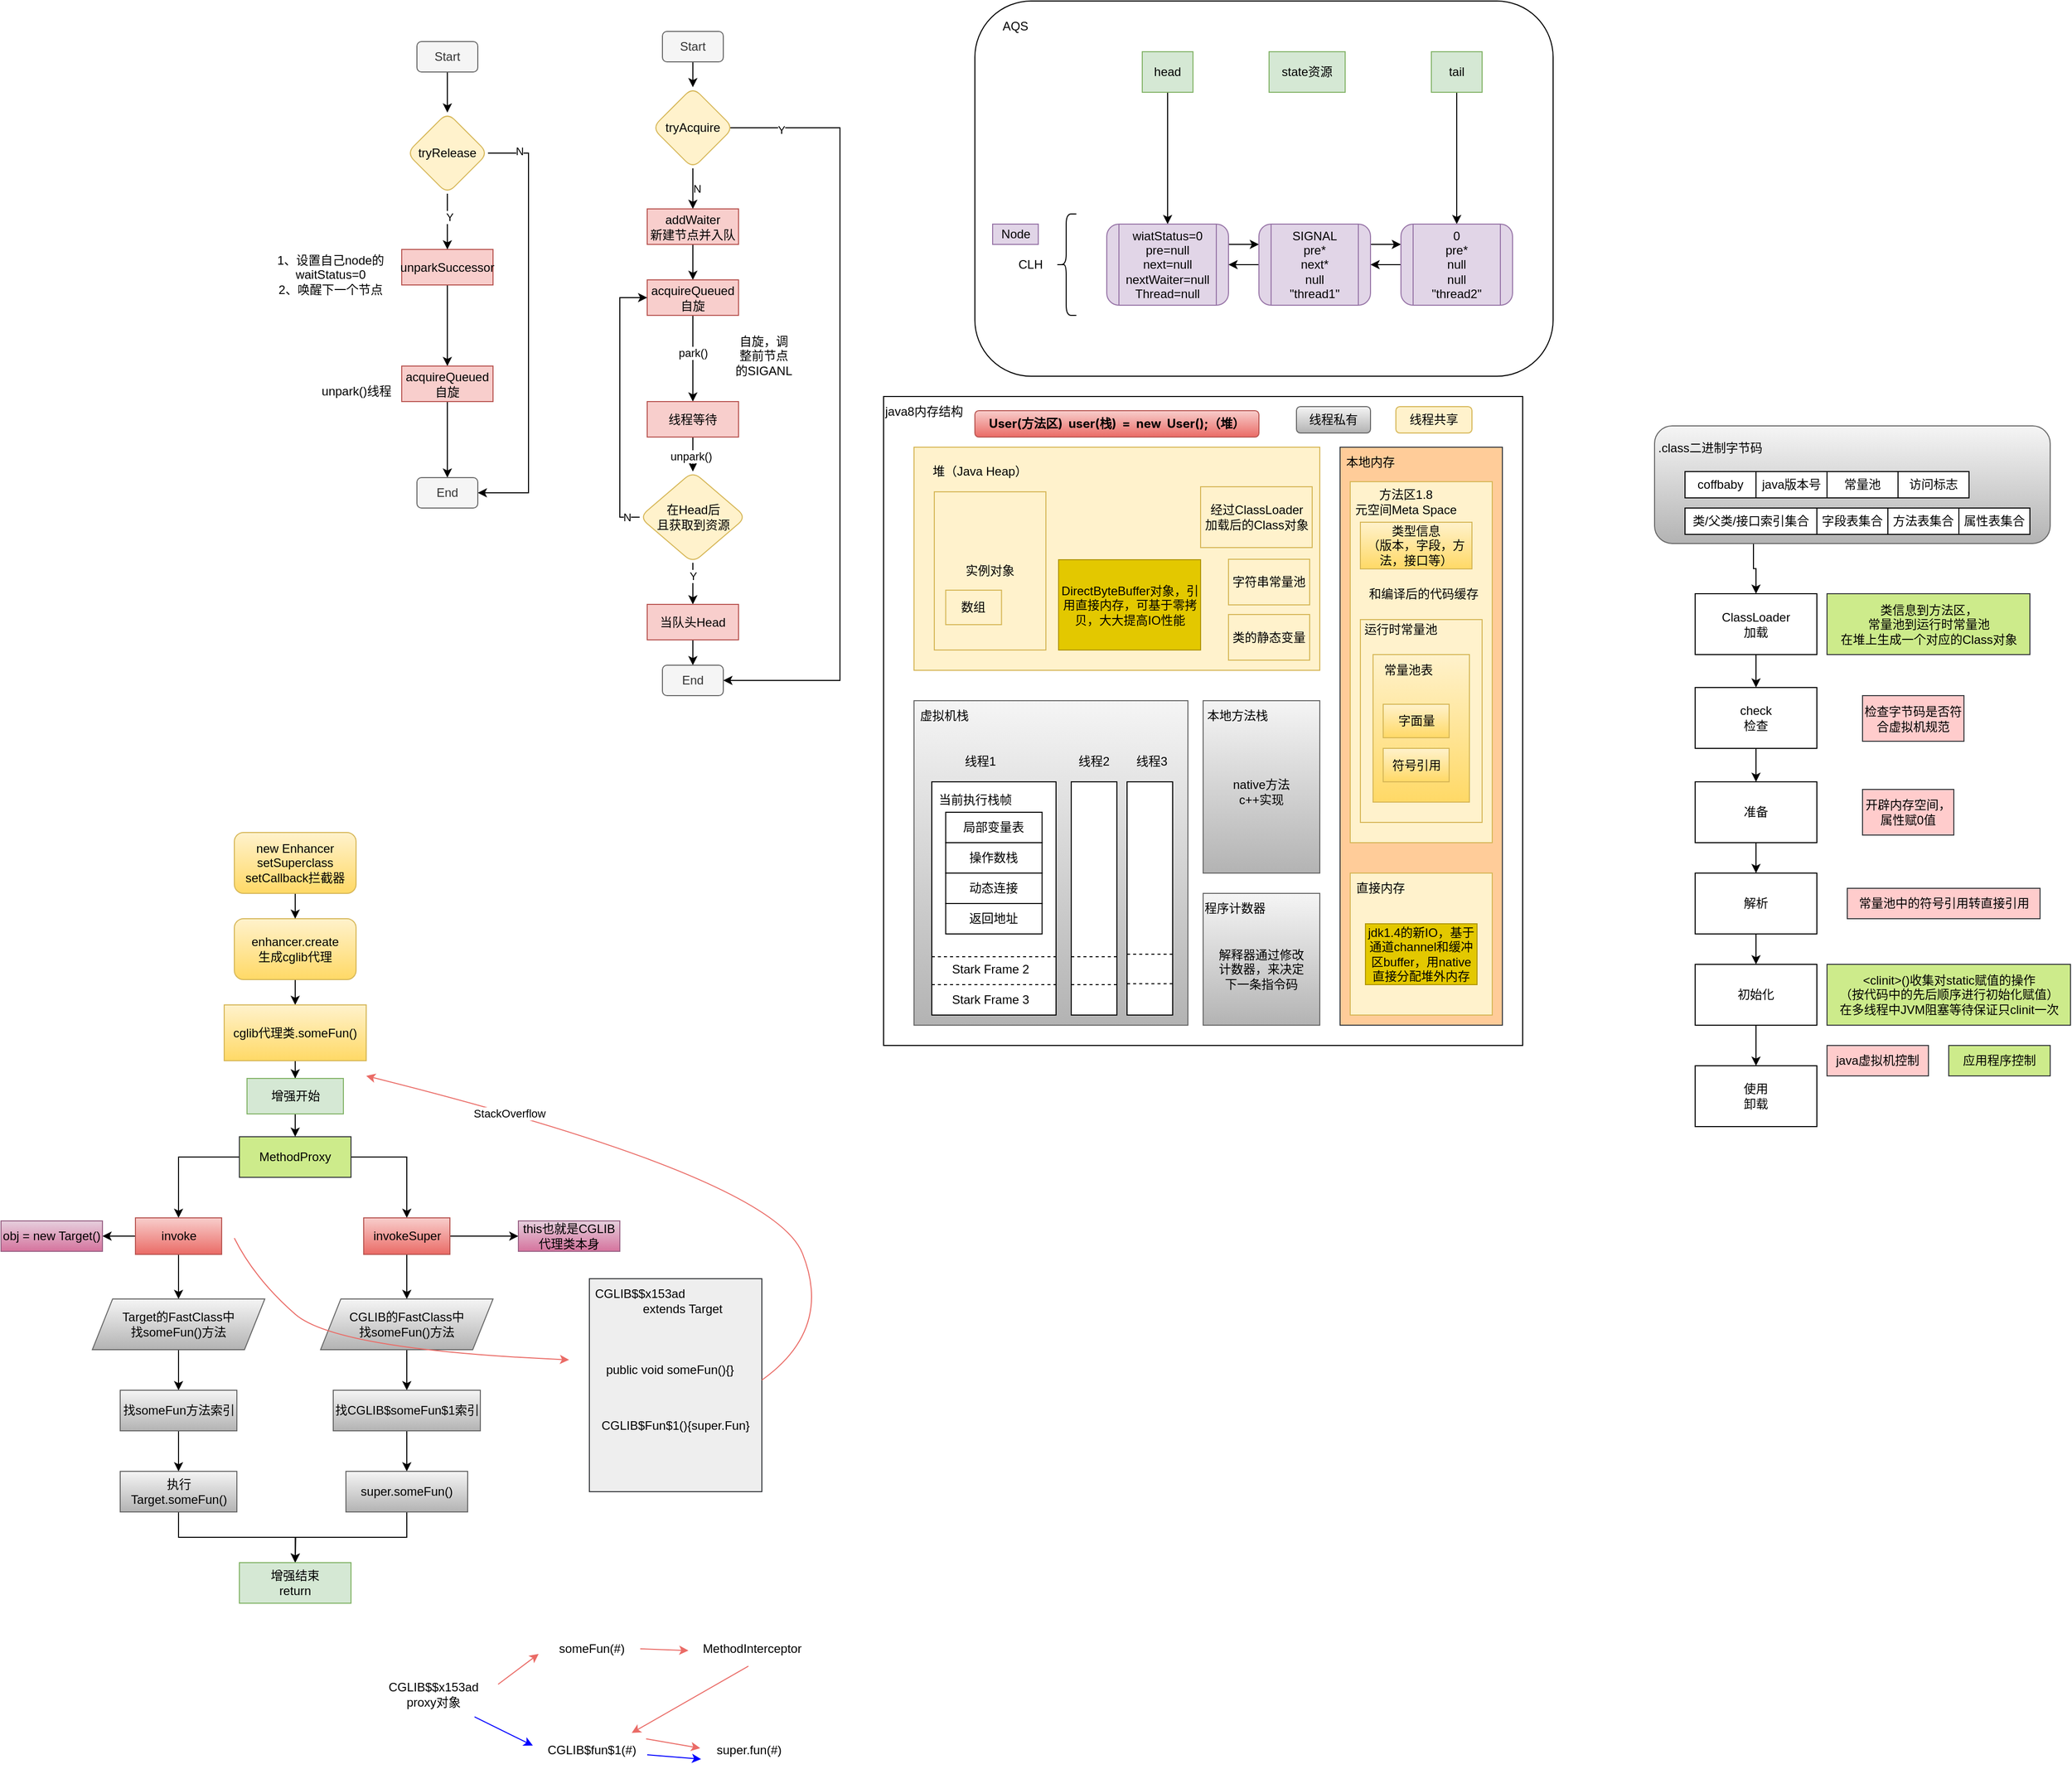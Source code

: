 <mxfile version="20.3.5" type="github"><diagram id="7d6bJs2FkEKzETVyfdtX" name="第 1 页"><mxGraphModel dx="2840" dy="564" grid="1" gridSize="10" guides="1" tooltips="1" connect="1" arrows="1" fold="1" page="1" pageScale="1" pageWidth="827" pageHeight="1169" math="0" shadow="0"><root><mxCell id="0"/><mxCell id="1" parent="0"/><mxCell id="9Ga_k9Zolj_lcWmD0BHX-2" value="" style="rounded=1;whiteSpace=wrap;html=1;fillColor=default;" parent="1" vertex="1"><mxGeometry x="120" y="510" width="570" height="370" as="geometry"/></mxCell><mxCell id="9Ga_k9Zolj_lcWmD0BHX-1" value="state资源" style="rounded=0;whiteSpace=wrap;html=1;fillColor=#d5e8d4;strokeColor=#82b366;" parent="1" vertex="1"><mxGeometry x="410" y="560" width="75" height="40" as="geometry"/></mxCell><mxCell id="9Ga_k9Zolj_lcWmD0BHX-4" value="AQS" style="text;html=1;strokeColor=none;fillColor=none;align=center;verticalAlign=middle;whiteSpace=wrap;rounded=0;" parent="1" vertex="1"><mxGeometry x="130" y="520" width="60" height="30" as="geometry"/></mxCell><mxCell id="9Ga_k9Zolj_lcWmD0BHX-18" style="edgeStyle=orthogonalEdgeStyle;rounded=0;orthogonalLoop=1;jettySize=auto;html=1;entryX=0.5;entryY=0;entryDx=0;entryDy=0;" parent="1" source="9Ga_k9Zolj_lcWmD0BHX-5" target="9Ga_k9Zolj_lcWmD0BHX-7" edge="1"><mxGeometry relative="1" as="geometry"/></mxCell><mxCell id="9Ga_k9Zolj_lcWmD0BHX-5" value="head" style="rounded=0;whiteSpace=wrap;html=1;fillColor=#d5e8d4;strokeColor=#82b366;" parent="1" vertex="1"><mxGeometry x="285" y="560" width="50" height="40" as="geometry"/></mxCell><mxCell id="9Ga_k9Zolj_lcWmD0BHX-15" style="edgeStyle=orthogonalEdgeStyle;rounded=0;orthogonalLoop=1;jettySize=auto;html=1;entryX=0.5;entryY=0;entryDx=0;entryDy=0;" parent="1" source="9Ga_k9Zolj_lcWmD0BHX-6" target="9Ga_k9Zolj_lcWmD0BHX-9" edge="1"><mxGeometry relative="1" as="geometry"/></mxCell><mxCell id="9Ga_k9Zolj_lcWmD0BHX-6" value="tail" style="rounded=0;whiteSpace=wrap;html=1;fillColor=#d5e8d4;strokeColor=#82b366;" parent="1" vertex="1"><mxGeometry x="570" y="560" width="50" height="40" as="geometry"/></mxCell><mxCell id="9Ga_k9Zolj_lcWmD0BHX-10" style="edgeStyle=orthogonalEdgeStyle;rounded=0;orthogonalLoop=1;jettySize=auto;html=1;exitX=1;exitY=0.25;exitDx=0;exitDy=0;entryX=0;entryY=0.25;entryDx=0;entryDy=0;" parent="1" source="9Ga_k9Zolj_lcWmD0BHX-7" target="9Ga_k9Zolj_lcWmD0BHX-8" edge="1"><mxGeometry relative="1" as="geometry"/></mxCell><mxCell id="9Ga_k9Zolj_lcWmD0BHX-7" value="wiatStatus=0&lt;br&gt;pre=null&lt;br&gt;next=null&lt;br&gt;nextWaiter=null&lt;br&gt;Thread=null" style="shape=process;whiteSpace=wrap;html=1;backgroundOutline=1;rounded=1;fillColor=#e1d5e7;strokeColor=#9673a6;" parent="1" vertex="1"><mxGeometry x="250" y="730" width="120" height="80" as="geometry"/></mxCell><mxCell id="9Ga_k9Zolj_lcWmD0BHX-11" style="edgeStyle=orthogonalEdgeStyle;rounded=0;orthogonalLoop=1;jettySize=auto;html=1;exitX=0;exitY=0.5;exitDx=0;exitDy=0;entryX=1;entryY=0.5;entryDx=0;entryDy=0;" parent="1" source="9Ga_k9Zolj_lcWmD0BHX-8" target="9Ga_k9Zolj_lcWmD0BHX-7" edge="1"><mxGeometry relative="1" as="geometry"/></mxCell><mxCell id="9Ga_k9Zolj_lcWmD0BHX-12" style="edgeStyle=orthogonalEdgeStyle;rounded=0;orthogonalLoop=1;jettySize=auto;html=1;exitX=1;exitY=0.25;exitDx=0;exitDy=0;entryX=0;entryY=0.25;entryDx=0;entryDy=0;" parent="1" source="9Ga_k9Zolj_lcWmD0BHX-8" target="9Ga_k9Zolj_lcWmD0BHX-9" edge="1"><mxGeometry relative="1" as="geometry"/></mxCell><mxCell id="9Ga_k9Zolj_lcWmD0BHX-8" value="SIGNAL&lt;br&gt;pre*&lt;br&gt;next*&lt;br&gt;null&lt;br&gt;&quot;thread1&quot;" style="shape=process;whiteSpace=wrap;html=1;backgroundOutline=1;rounded=1;fillColor=#e1d5e7;strokeColor=#9673a6;" parent="1" vertex="1"><mxGeometry x="400" y="730" width="110" height="80" as="geometry"/></mxCell><mxCell id="9Ga_k9Zolj_lcWmD0BHX-13" style="edgeStyle=orthogonalEdgeStyle;rounded=0;orthogonalLoop=1;jettySize=auto;html=1;exitX=0;exitY=0.5;exitDx=0;exitDy=0;entryX=1;entryY=0.5;entryDx=0;entryDy=0;" parent="1" source="9Ga_k9Zolj_lcWmD0BHX-9" target="9Ga_k9Zolj_lcWmD0BHX-8" edge="1"><mxGeometry relative="1" as="geometry"/></mxCell><mxCell id="9Ga_k9Zolj_lcWmD0BHX-9" value="0&lt;br&gt;pre*&lt;br&gt;null&lt;br&gt;null&lt;br&gt;&quot;thread2&quot;" style="shape=process;whiteSpace=wrap;html=1;backgroundOutline=1;rounded=1;fillColor=#e1d5e7;strokeColor=#9673a6;" parent="1" vertex="1"><mxGeometry x="540" y="730" width="110" height="80" as="geometry"/></mxCell><mxCell id="9Ga_k9Zolj_lcWmD0BHX-16" value="CLH" style="text;html=1;strokeColor=none;fillColor=none;align=center;verticalAlign=middle;whiteSpace=wrap;rounded=0;" parent="1" vertex="1"><mxGeometry x="145" y="755" width="60" height="30" as="geometry"/></mxCell><mxCell id="9Ga_k9Zolj_lcWmD0BHX-17" value="" style="shape=curlyBracket;whiteSpace=wrap;html=1;rounded=1;fillColor=none;" parent="1" vertex="1"><mxGeometry x="200" y="720" width="20" height="100" as="geometry"/></mxCell><mxCell id="9Ga_k9Zolj_lcWmD0BHX-19" value="Node" style="text;html=1;strokeColor=#9673a6;fillColor=#e1d5e7;align=center;verticalAlign=middle;whiteSpace=wrap;rounded=0;" parent="1" vertex="1"><mxGeometry x="137.5" y="730" width="45" height="20" as="geometry"/></mxCell><mxCell id="9Ga_k9Zolj_lcWmD0BHX-44" style="edgeStyle=orthogonalEdgeStyle;rounded=0;orthogonalLoop=1;jettySize=auto;html=1;entryX=0.5;entryY=0;entryDx=0;entryDy=0;" parent="1" source="9Ga_k9Zolj_lcWmD0BHX-21" target="9Ga_k9Zolj_lcWmD0BHX-22" edge="1"><mxGeometry relative="1" as="geometry"/></mxCell><mxCell id="9Ga_k9Zolj_lcWmD0BHX-21" value="Start" style="rounded=1;whiteSpace=wrap;html=1;fillColor=#f5f5f5;fontColor=#333333;strokeColor=#666666;" parent="1" vertex="1"><mxGeometry x="-188" y="540" width="60" height="30" as="geometry"/></mxCell><mxCell id="9Ga_k9Zolj_lcWmD0BHX-31" style="edgeStyle=orthogonalEdgeStyle;rounded=0;orthogonalLoop=1;jettySize=auto;html=1;entryX=1;entryY=0.5;entryDx=0;entryDy=0;exitX=0.938;exitY=0.5;exitDx=0;exitDy=0;exitPerimeter=0;" parent="1" source="9Ga_k9Zolj_lcWmD0BHX-22" target="9Ga_k9Zolj_lcWmD0BHX-30" edge="1"><mxGeometry relative="1" as="geometry"><mxPoint x="-123" y="555" as="sourcePoint"/><Array as="points"><mxPoint x="-13" y="635"/><mxPoint x="-13" y="1180"/></Array></mxGeometry></mxCell><mxCell id="9Ga_k9Zolj_lcWmD0BHX-32" value="Y" style="edgeLabel;html=1;align=center;verticalAlign=middle;resizable=0;points=[];" parent="9Ga_k9Zolj_lcWmD0BHX-31" vertex="1" connectable="0"><mxGeometry x="-0.865" y="-2" relative="1" as="geometry"><mxPoint as="offset"/></mxGeometry></mxCell><mxCell id="9Ga_k9Zolj_lcWmD0BHX-34" style="edgeStyle=orthogonalEdgeStyle;rounded=0;orthogonalLoop=1;jettySize=auto;html=1;entryX=0.5;entryY=0;entryDx=0;entryDy=0;" parent="1" source="9Ga_k9Zolj_lcWmD0BHX-22" target="9Ga_k9Zolj_lcWmD0BHX-23" edge="1"><mxGeometry relative="1" as="geometry"/></mxCell><mxCell id="9Ga_k9Zolj_lcWmD0BHX-35" value="N" style="edgeLabel;html=1;align=center;verticalAlign=middle;resizable=0;points=[];" parent="9Ga_k9Zolj_lcWmD0BHX-34" vertex="1" connectable="0"><mxGeometry y="4" relative="1" as="geometry"><mxPoint as="offset"/></mxGeometry></mxCell><mxCell id="9Ga_k9Zolj_lcWmD0BHX-22" value="tryAcquire" style="rhombus;whiteSpace=wrap;html=1;rounded=1;fillColor=#fff2cc;strokeColor=#d6b656;" parent="1" vertex="1"><mxGeometry x="-198" y="595" width="80" height="80" as="geometry"/></mxCell><mxCell id="9Ga_k9Zolj_lcWmD0BHX-36" style="edgeStyle=orthogonalEdgeStyle;rounded=0;orthogonalLoop=1;jettySize=auto;html=1;entryX=0.5;entryY=0;entryDx=0;entryDy=0;" parent="1" source="9Ga_k9Zolj_lcWmD0BHX-23" target="9Ga_k9Zolj_lcWmD0BHX-24" edge="1"><mxGeometry relative="1" as="geometry"/></mxCell><mxCell id="9Ga_k9Zolj_lcWmD0BHX-23" value="addWaiter&lt;br&gt;新建节点并入队" style="rounded=0;whiteSpace=wrap;html=1;fillColor=#f8cecc;strokeColor=#b85450;" parent="1" vertex="1"><mxGeometry x="-203" y="715" width="90" height="35" as="geometry"/></mxCell><mxCell id="9Ga_k9Zolj_lcWmD0BHX-37" style="edgeStyle=orthogonalEdgeStyle;rounded=0;orthogonalLoop=1;jettySize=auto;html=1;entryX=0.5;entryY=0;entryDx=0;entryDy=0;" parent="1" source="9Ga_k9Zolj_lcWmD0BHX-24" target="9Ga_k9Zolj_lcWmD0BHX-26" edge="1"><mxGeometry relative="1" as="geometry"/></mxCell><mxCell id="9Ga_k9Zolj_lcWmD0BHX-38" value="park()" style="edgeLabel;html=1;align=center;verticalAlign=middle;resizable=0;points=[];" parent="9Ga_k9Zolj_lcWmD0BHX-37" vertex="1" connectable="0"><mxGeometry x="-0.152" relative="1" as="geometry"><mxPoint y="1" as="offset"/></mxGeometry></mxCell><mxCell id="9Ga_k9Zolj_lcWmD0BHX-24" value="acquireQueued&lt;br&gt;自旋" style="rounded=0;whiteSpace=wrap;html=1;fillColor=#f8cecc;strokeColor=#b85450;" parent="1" vertex="1"><mxGeometry x="-203" y="785" width="90" height="35" as="geometry"/></mxCell><mxCell id="9Ga_k9Zolj_lcWmD0BHX-39" style="edgeStyle=orthogonalEdgeStyle;rounded=0;orthogonalLoop=1;jettySize=auto;html=1;entryX=0.5;entryY=0;entryDx=0;entryDy=0;" parent="1" source="9Ga_k9Zolj_lcWmD0BHX-26" target="9Ga_k9Zolj_lcWmD0BHX-28" edge="1"><mxGeometry relative="1" as="geometry"/></mxCell><mxCell id="9Ga_k9Zolj_lcWmD0BHX-40" value="unpark()" style="edgeLabel;html=1;align=center;verticalAlign=middle;resizable=0;points=[];" parent="9Ga_k9Zolj_lcWmD0BHX-39" vertex="1" connectable="0"><mxGeometry x="-0.218" y="-2" relative="1" as="geometry"><mxPoint y="1" as="offset"/></mxGeometry></mxCell><mxCell id="9Ga_k9Zolj_lcWmD0BHX-26" value="线程等待" style="rounded=0;whiteSpace=wrap;html=1;fillColor=#f8cecc;strokeColor=#b85450;" parent="1" vertex="1"><mxGeometry x="-203" y="905" width="90" height="35" as="geometry"/></mxCell><mxCell id="9Ga_k9Zolj_lcWmD0BHX-42" style="edgeStyle=orthogonalEdgeStyle;rounded=0;orthogonalLoop=1;jettySize=auto;html=1;entryX=0.5;entryY=0;entryDx=0;entryDy=0;" parent="1" source="9Ga_k9Zolj_lcWmD0BHX-28" target="9Ga_k9Zolj_lcWmD0BHX-29" edge="1"><mxGeometry relative="1" as="geometry"/></mxCell><mxCell id="9Ga_k9Zolj_lcWmD0BHX-46" value="Y" style="edgeLabel;html=1;align=center;verticalAlign=middle;resizable=0;points=[];" parent="9Ga_k9Zolj_lcWmD0BHX-42" vertex="1" connectable="0"><mxGeometry x="-0.4" relative="1" as="geometry"><mxPoint as="offset"/></mxGeometry></mxCell><mxCell id="9Ga_k9Zolj_lcWmD0BHX-45" style="edgeStyle=orthogonalEdgeStyle;rounded=0;orthogonalLoop=1;jettySize=auto;html=1;entryX=0;entryY=0.5;entryDx=0;entryDy=0;exitX=0;exitY=0.5;exitDx=0;exitDy=0;" parent="1" source="9Ga_k9Zolj_lcWmD0BHX-28" target="9Ga_k9Zolj_lcWmD0BHX-24" edge="1"><mxGeometry relative="1" as="geometry"><Array as="points"><mxPoint x="-230" y="1019"/><mxPoint x="-230" y="803"/></Array></mxGeometry></mxCell><mxCell id="9Ga_k9Zolj_lcWmD0BHX-47" value="N" style="edgeLabel;html=1;align=center;verticalAlign=middle;resizable=0;points=[];" parent="9Ga_k9Zolj_lcWmD0BHX-45" vertex="1" connectable="0"><mxGeometry x="-0.898" relative="1" as="geometry"><mxPoint x="1" as="offset"/></mxGeometry></mxCell><mxCell id="9Ga_k9Zolj_lcWmD0BHX-28" value="在Head后&lt;br&gt;且获取到资源" style="rhombus;whiteSpace=wrap;html=1;rounded=1;fillColor=#fff2cc;strokeColor=#d6b656;" parent="1" vertex="1"><mxGeometry x="-210.5" y="974" width="105" height="90" as="geometry"/></mxCell><mxCell id="9Ga_k9Zolj_lcWmD0BHX-43" style="edgeStyle=orthogonalEdgeStyle;rounded=0;orthogonalLoop=1;jettySize=auto;html=1;entryX=0.5;entryY=0;entryDx=0;entryDy=0;" parent="1" source="9Ga_k9Zolj_lcWmD0BHX-29" target="9Ga_k9Zolj_lcWmD0BHX-30" edge="1"><mxGeometry relative="1" as="geometry"/></mxCell><mxCell id="9Ga_k9Zolj_lcWmD0BHX-29" value="当队头Head" style="rounded=0;whiteSpace=wrap;html=1;fillColor=#f8cecc;strokeColor=#b85450;" parent="1" vertex="1"><mxGeometry x="-203" y="1105" width="90" height="35" as="geometry"/></mxCell><mxCell id="9Ga_k9Zolj_lcWmD0BHX-30" value="End" style="rounded=1;whiteSpace=wrap;html=1;fillColor=#f5f5f5;fontColor=#333333;strokeColor=#666666;" parent="1" vertex="1"><mxGeometry x="-188" y="1165" width="60" height="30" as="geometry"/></mxCell><mxCell id="9Ga_k9Zolj_lcWmD0BHX-41" value="自旋，调整前节点的SIGANL" style="text;html=1;strokeColor=none;fillColor=none;align=center;verticalAlign=middle;whiteSpace=wrap;rounded=0;" parent="1" vertex="1"><mxGeometry x="-118" y="845" width="60" height="30" as="geometry"/></mxCell><mxCell id="9Ga_k9Zolj_lcWmD0BHX-56" style="edgeStyle=orthogonalEdgeStyle;rounded=0;orthogonalLoop=1;jettySize=auto;html=1;entryX=0.5;entryY=0;entryDx=0;entryDy=0;" parent="1" source="9Ga_k9Zolj_lcWmD0BHX-48" target="9Ga_k9Zolj_lcWmD0BHX-51" edge="1"><mxGeometry relative="1" as="geometry"/></mxCell><mxCell id="9Ga_k9Zolj_lcWmD0BHX-48" value="Start" style="rounded=1;whiteSpace=wrap;html=1;fillColor=#f5f5f5;fontColor=#333333;strokeColor=#666666;" parent="1" vertex="1"><mxGeometry x="-430" y="550" width="60" height="30" as="geometry"/></mxCell><mxCell id="9Ga_k9Zolj_lcWmD0BHX-58" style="edgeStyle=orthogonalEdgeStyle;rounded=0;orthogonalLoop=1;jettySize=auto;html=1;exitX=0.5;exitY=1;exitDx=0;exitDy=0;entryX=0.5;entryY=0;entryDx=0;entryDy=0;" parent="1" source="9Ga_k9Zolj_lcWmD0BHX-50" target="9Ga_k9Zolj_lcWmD0BHX-54" edge="1"><mxGeometry relative="1" as="geometry"/></mxCell><mxCell id="9Ga_k9Zolj_lcWmD0BHX-50" value="unparkSuccessor" style="rounded=0;whiteSpace=wrap;html=1;fillColor=#f8cecc;strokeColor=#b85450;" parent="1" vertex="1"><mxGeometry x="-445" y="755" width="90" height="35" as="geometry"/></mxCell><mxCell id="9Ga_k9Zolj_lcWmD0BHX-57" style="edgeStyle=orthogonalEdgeStyle;rounded=0;orthogonalLoop=1;jettySize=auto;html=1;exitX=0.5;exitY=1;exitDx=0;exitDy=0;entryX=0.5;entryY=0;entryDx=0;entryDy=0;" parent="1" source="9Ga_k9Zolj_lcWmD0BHX-51" target="9Ga_k9Zolj_lcWmD0BHX-50" edge="1"><mxGeometry relative="1" as="geometry"/></mxCell><mxCell id="9Ga_k9Zolj_lcWmD0BHX-62" value="Y" style="edgeLabel;html=1;align=center;verticalAlign=middle;resizable=0;points=[];" parent="9Ga_k9Zolj_lcWmD0BHX-57" vertex="1" connectable="0"><mxGeometry x="-0.182" y="2" relative="1" as="geometry"><mxPoint as="offset"/></mxGeometry></mxCell><mxCell id="9Ga_k9Zolj_lcWmD0BHX-60" style="edgeStyle=orthogonalEdgeStyle;rounded=0;orthogonalLoop=1;jettySize=auto;html=1;entryX=1;entryY=0.5;entryDx=0;entryDy=0;" parent="1" source="9Ga_k9Zolj_lcWmD0BHX-51" target="9Ga_k9Zolj_lcWmD0BHX-55" edge="1"><mxGeometry relative="1" as="geometry"><Array as="points"><mxPoint x="-320" y="660"/><mxPoint x="-320" y="995"/></Array></mxGeometry></mxCell><mxCell id="9Ga_k9Zolj_lcWmD0BHX-61" value="N" style="edgeLabel;html=1;align=center;verticalAlign=middle;resizable=0;points=[];" parent="9Ga_k9Zolj_lcWmD0BHX-60" vertex="1" connectable="0"><mxGeometry x="-0.854" y="3" relative="1" as="geometry"><mxPoint y="1" as="offset"/></mxGeometry></mxCell><mxCell id="9Ga_k9Zolj_lcWmD0BHX-51" value="tryRelease" style="rhombus;whiteSpace=wrap;html=1;rounded=1;fillColor=#fff2cc;strokeColor=#d6b656;" parent="1" vertex="1"><mxGeometry x="-440" y="620" width="80" height="80" as="geometry"/></mxCell><mxCell id="9Ga_k9Zolj_lcWmD0BHX-53" value="1、设置自己node的waitStatus=0&lt;br&gt;2、唤醒下一个节点" style="text;html=1;strokeColor=none;fillColor=none;align=center;verticalAlign=middle;whiteSpace=wrap;rounded=0;" parent="1" vertex="1"><mxGeometry x="-585" y="760" width="140" height="40" as="geometry"/></mxCell><mxCell id="9Ga_k9Zolj_lcWmD0BHX-59" style="edgeStyle=orthogonalEdgeStyle;rounded=0;orthogonalLoop=1;jettySize=auto;html=1;entryX=0.5;entryY=0;entryDx=0;entryDy=0;" parent="1" source="9Ga_k9Zolj_lcWmD0BHX-54" target="9Ga_k9Zolj_lcWmD0BHX-55" edge="1"><mxGeometry relative="1" as="geometry"/></mxCell><mxCell id="9Ga_k9Zolj_lcWmD0BHX-54" value="acquireQueued&lt;br&gt;自旋" style="rounded=0;whiteSpace=wrap;html=1;fillColor=#f8cecc;strokeColor=#b85450;" parent="1" vertex="1"><mxGeometry x="-445" y="870" width="90" height="35" as="geometry"/></mxCell><mxCell id="9Ga_k9Zolj_lcWmD0BHX-55" value="End" style="rounded=1;whiteSpace=wrap;html=1;fillColor=#f5f5f5;fontColor=#333333;strokeColor=#666666;" parent="1" vertex="1"><mxGeometry x="-430" y="980" width="60" height="30" as="geometry"/></mxCell><mxCell id="9Ga_k9Zolj_lcWmD0BHX-64" value="unpark()线程" style="text;html=1;align=center;verticalAlign=middle;resizable=0;points=[];autosize=1;strokeColor=none;fillColor=none;" parent="1" vertex="1"><mxGeometry x="-535" y="880" width="90" height="30" as="geometry"/></mxCell><mxCell id="Kxd71lgj9MgLYnlQLjuC-1" value="" style="rounded=0;whiteSpace=wrap;html=1;" parent="1" vertex="1"><mxGeometry x="30" y="900" width="630" height="640" as="geometry"/></mxCell><mxCell id="Kxd71lgj9MgLYnlQLjuC-2" value="" style="rounded=0;whiteSpace=wrap;html=1;fillColor=#fff2cc;strokeColor=#d6b656;" parent="1" vertex="1"><mxGeometry x="60" y="950" width="400" height="220" as="geometry"/></mxCell><mxCell id="Kxd71lgj9MgLYnlQLjuC-3" value="堆（Java Heap）" style="text;html=1;strokeColor=none;fillColor=none;align=center;verticalAlign=middle;whiteSpace=wrap;rounded=0;" parent="1" vertex="1"><mxGeometry x="70" y="959" width="110" height="30" as="geometry"/></mxCell><mxCell id="Kxd71lgj9MgLYnlQLjuC-4" value="实例对象" style="rounded=0;whiteSpace=wrap;html=1;fillColor=#fff2cc;strokeColor=#d6b656;" parent="1" vertex="1"><mxGeometry x="80" y="994" width="110" height="156" as="geometry"/></mxCell><mxCell id="Kxd71lgj9MgLYnlQLjuC-6" value="字符串常量池" style="rounded=0;whiteSpace=wrap;html=1;fillColor=#fff2cc;strokeColor=#d6b656;" parent="1" vertex="1"><mxGeometry x="370" y="1060.5" width="80" height="45" as="geometry"/></mxCell><mxCell id="Kxd71lgj9MgLYnlQLjuC-7" value="经过ClassLoader&lt;br&gt;加载后的Class对象" style="rounded=0;whiteSpace=wrap;html=1;fillColor=#fff2cc;strokeColor=#d6b656;" parent="1" vertex="1"><mxGeometry x="342.5" y="989" width="110" height="60" as="geometry"/></mxCell><mxCell id="Kxd71lgj9MgLYnlQLjuC-8" value="" style="rounded=0;whiteSpace=wrap;html=1;fillColor=#f5f5f5;gradientColor=#b3b3b3;strokeColor=#666666;" parent="1" vertex="1"><mxGeometry x="60" y="1200" width="270" height="320" as="geometry"/></mxCell><mxCell id="Kxd71lgj9MgLYnlQLjuC-9" value="" style="rounded=0;whiteSpace=wrap;html=1;" parent="1" vertex="1"><mxGeometry x="77.5" y="1280" width="122.5" height="230" as="geometry"/></mxCell><mxCell id="Kxd71lgj9MgLYnlQLjuC-10" value="虚拟机栈" style="text;html=1;strokeColor=none;fillColor=none;align=center;verticalAlign=middle;whiteSpace=wrap;rounded=0;" parent="1" vertex="1"><mxGeometry x="60" y="1200" width="60" height="30" as="geometry"/></mxCell><mxCell id="Kxd71lgj9MgLYnlQLjuC-11" value="局部变量表" style="rounded=0;whiteSpace=wrap;html=1;" parent="1" vertex="1"><mxGeometry x="91.25" y="1310" width="95" height="30" as="geometry"/></mxCell><mxCell id="Kxd71lgj9MgLYnlQLjuC-12" value="操作数栈" style="rounded=0;whiteSpace=wrap;html=1;" parent="1" vertex="1"><mxGeometry x="91.25" y="1340" width="95" height="30" as="geometry"/></mxCell><mxCell id="Kxd71lgj9MgLYnlQLjuC-13" value="动态连接" style="rounded=0;whiteSpace=wrap;html=1;" parent="1" vertex="1"><mxGeometry x="91.25" y="1370" width="95" height="30" as="geometry"/></mxCell><mxCell id="Kxd71lgj9MgLYnlQLjuC-14" value="返回地址" style="rounded=0;whiteSpace=wrap;html=1;" parent="1" vertex="1"><mxGeometry x="91.25" y="1400" width="95" height="30" as="geometry"/></mxCell><mxCell id="Kxd71lgj9MgLYnlQLjuC-15" value="" style="endArrow=none;dashed=1;html=1;rounded=0;entryX=1;entryY=0.75;entryDx=0;entryDy=0;exitX=0;exitY=0.75;exitDx=0;exitDy=0;" parent="1" source="Kxd71lgj9MgLYnlQLjuC-9" target="Kxd71lgj9MgLYnlQLjuC-9" edge="1"><mxGeometry width="50" height="50" relative="1" as="geometry"><mxPoint x="110" y="1510" as="sourcePoint"/><mxPoint x="160" y="1460" as="targetPoint"/></mxGeometry></mxCell><mxCell id="Kxd71lgj9MgLYnlQLjuC-16" value="" style="endArrow=none;dashed=1;html=1;rounded=0;entryX=1;entryY=0.75;entryDx=0;entryDy=0;exitX=0;exitY=0.75;exitDx=0;exitDy=0;" parent="1" edge="1"><mxGeometry width="50" height="50" relative="1" as="geometry"><mxPoint x="77.5" y="1480" as="sourcePoint"/><mxPoint x="200" y="1480" as="targetPoint"/></mxGeometry></mxCell><mxCell id="Kxd71lgj9MgLYnlQLjuC-17" value="当前执行栈帧" style="text;html=1;strokeColor=none;fillColor=none;align=center;verticalAlign=middle;whiteSpace=wrap;rounded=0;" parent="1" vertex="1"><mxGeometry x="82.5" y="1285" width="75" height="25" as="geometry"/></mxCell><mxCell id="Kxd71lgj9MgLYnlQLjuC-18" value="Stark Frame 2" style="text;html=1;strokeColor=none;fillColor=none;align=center;verticalAlign=middle;whiteSpace=wrap;rounded=0;" parent="1" vertex="1"><mxGeometry x="91.25" y="1450" width="88.75" height="30" as="geometry"/></mxCell><mxCell id="Kxd71lgj9MgLYnlQLjuC-19" value="Stark Frame 3" style="text;html=1;strokeColor=none;fillColor=none;align=center;verticalAlign=middle;whiteSpace=wrap;rounded=0;" parent="1" vertex="1"><mxGeometry x="91.25" y="1480" width="88.75" height="30" as="geometry"/></mxCell><mxCell id="Kxd71lgj9MgLYnlQLjuC-20" value="" style="rounded=0;whiteSpace=wrap;html=1;" parent="1" vertex="1"><mxGeometry x="215" y="1280" width="45" height="230" as="geometry"/></mxCell><mxCell id="Kxd71lgj9MgLYnlQLjuC-21" value="线程1" style="text;html=1;strokeColor=none;fillColor=none;align=center;verticalAlign=middle;whiteSpace=wrap;rounded=0;" parent="1" vertex="1"><mxGeometry x="101" y="1250" width="49" height="20" as="geometry"/></mxCell><mxCell id="Kxd71lgj9MgLYnlQLjuC-22" value="线程2" style="text;html=1;strokeColor=none;fillColor=none;align=center;verticalAlign=middle;whiteSpace=wrap;rounded=0;" parent="1" vertex="1"><mxGeometry x="213" y="1250" width="49" height="20" as="geometry"/></mxCell><mxCell id="Kxd71lgj9MgLYnlQLjuC-23" value="" style="rounded=0;whiteSpace=wrap;html=1;" parent="1" vertex="1"><mxGeometry x="270" y="1280" width="45" height="230" as="geometry"/></mxCell><mxCell id="Kxd71lgj9MgLYnlQLjuC-25" value="线程3" style="text;html=1;strokeColor=none;fillColor=none;align=center;verticalAlign=middle;whiteSpace=wrap;rounded=0;" parent="1" vertex="1"><mxGeometry x="270" y="1250" width="49" height="20" as="geometry"/></mxCell><mxCell id="Kxd71lgj9MgLYnlQLjuC-29" value="" style="endArrow=none;dashed=1;html=1;rounded=0;entryX=1;entryY=0.75;entryDx=0;entryDy=0;exitX=0;exitY=0.75;exitDx=0;exitDy=0;" parent="1" source="Kxd71lgj9MgLYnlQLjuC-20" target="Kxd71lgj9MgLYnlQLjuC-20" edge="1"><mxGeometry width="50" height="50" relative="1" as="geometry"><mxPoint x="220" y="1470" as="sourcePoint"/><mxPoint x="270" y="1420" as="targetPoint"/></mxGeometry></mxCell><mxCell id="Kxd71lgj9MgLYnlQLjuC-30" value="" style="endArrow=none;dashed=1;html=1;rounded=0;entryX=1;entryY=0.75;entryDx=0;entryDy=0;exitX=0;exitY=0.75;exitDx=0;exitDy=0;" parent="1" edge="1"><mxGeometry width="50" height="50" relative="1" as="geometry"><mxPoint x="215" y="1480" as="sourcePoint"/><mxPoint x="260" y="1480" as="targetPoint"/></mxGeometry></mxCell><mxCell id="Kxd71lgj9MgLYnlQLjuC-32" value="" style="endArrow=none;dashed=1;html=1;rounded=0;entryX=1;entryY=0.75;entryDx=0;entryDy=0;exitX=0;exitY=0.75;exitDx=0;exitDy=0;" parent="1" edge="1"><mxGeometry width="50" height="50" relative="1" as="geometry"><mxPoint x="270" y="1450" as="sourcePoint"/><mxPoint x="315" y="1450" as="targetPoint"/></mxGeometry></mxCell><mxCell id="Kxd71lgj9MgLYnlQLjuC-33" value="" style="endArrow=none;dashed=1;html=1;rounded=0;entryX=1;entryY=0.75;entryDx=0;entryDy=0;exitX=0;exitY=0.75;exitDx=0;exitDy=0;" parent="1" edge="1"><mxGeometry width="50" height="50" relative="1" as="geometry"><mxPoint x="270" y="1479.13" as="sourcePoint"/><mxPoint x="315" y="1479.13" as="targetPoint"/></mxGeometry></mxCell><mxCell id="Kxd71lgj9MgLYnlQLjuC-36" value="" style="rounded=0;whiteSpace=wrap;html=1;fillColor=#f5f5f5;gradientColor=#b3b3b3;strokeColor=#666666;" parent="1" vertex="1"><mxGeometry x="345" y="1200" width="115" height="170" as="geometry"/></mxCell><mxCell id="Kxd71lgj9MgLYnlQLjuC-37" value="本地方法栈" style="text;html=1;strokeColor=none;fillColor=none;align=center;verticalAlign=middle;whiteSpace=wrap;rounded=0;" parent="1" vertex="1"><mxGeometry x="344" y="1200" width="70" height="30" as="geometry"/></mxCell><mxCell id="Kxd71lgj9MgLYnlQLjuC-38" value="native方法c++实现" style="text;html=1;strokeColor=none;fillColor=none;align=center;verticalAlign=middle;whiteSpace=wrap;rounded=0;" parent="1" vertex="1"><mxGeometry x="365" y="1275" width="75" height="30" as="geometry"/></mxCell><mxCell id="Kxd71lgj9MgLYnlQLjuC-39" value="" style="rounded=0;whiteSpace=wrap;html=1;fillColor=#f5f5f5;gradientColor=#b3b3b3;strokeColor=#666666;" parent="1" vertex="1"><mxGeometry x="345" y="1390" width="115" height="130" as="geometry"/></mxCell><mxCell id="Kxd71lgj9MgLYnlQLjuC-40" value="程序计数器" style="text;html=1;strokeColor=none;fillColor=none;align=center;verticalAlign=middle;whiteSpace=wrap;rounded=0;" parent="1" vertex="1"><mxGeometry x="345" y="1390" width="63" height="30" as="geometry"/></mxCell><mxCell id="Kxd71lgj9MgLYnlQLjuC-41" value="解释器通过修改计数器，来决定下一条指令码" style="text;html=1;strokeColor=none;fillColor=none;align=center;verticalAlign=middle;whiteSpace=wrap;rounded=0;" parent="1" vertex="1"><mxGeometry x="355" y="1430" width="95" height="70" as="geometry"/></mxCell><mxCell id="Kxd71lgj9MgLYnlQLjuC-42" value="" style="rounded=0;whiteSpace=wrap;html=1;fillColor=#ffcc99;strokeColor=#36393d;" parent="1" vertex="1"><mxGeometry x="480" y="950" width="160" height="570" as="geometry"/></mxCell><mxCell id="Kxd71lgj9MgLYnlQLjuC-43" value="本地内存" style="text;html=1;strokeColor=none;fillColor=none;align=center;verticalAlign=middle;whiteSpace=wrap;rounded=0;" parent="1" vertex="1"><mxGeometry x="480" y="950" width="60" height="30" as="geometry"/></mxCell><mxCell id="Kxd71lgj9MgLYnlQLjuC-44" value="" style="rounded=0;whiteSpace=wrap;html=1;fillColor=#fff2cc;strokeColor=#d6b656;" parent="1" vertex="1"><mxGeometry x="490" y="984" width="140" height="356" as="geometry"/></mxCell><mxCell id="Kxd71lgj9MgLYnlQLjuC-45" value="" style="rounded=0;whiteSpace=wrap;html=1;fillColor=#fff2cc;strokeColor=#d6b656;" parent="1" vertex="1"><mxGeometry x="490" y="1370" width="140" height="140" as="geometry"/></mxCell><mxCell id="Kxd71lgj9MgLYnlQLjuC-46" value="直接内存" style="text;html=1;strokeColor=none;fillColor=none;align=center;verticalAlign=middle;whiteSpace=wrap;rounded=0;" parent="1" vertex="1"><mxGeometry x="490" y="1370" width="60" height="30" as="geometry"/></mxCell><mxCell id="Kxd71lgj9MgLYnlQLjuC-47" value="jdk1.4的新IO，基于通道channel和缓冲区buffer，用native直接分配堆外内存" style="text;html=1;strokeColor=#B09500;fillColor=#e3c800;align=center;verticalAlign=middle;whiteSpace=wrap;rounded=0;fontColor=#000000;" parent="1" vertex="1"><mxGeometry x="505" y="1420" width="110" height="60" as="geometry"/></mxCell><mxCell id="Kxd71lgj9MgLYnlQLjuC-48" value="DirectByteBuffer对象，引用直接内存，可基于零拷贝，大大提高IO性能" style="rounded=0;whiteSpace=wrap;html=1;fillColor=#e3c800;strokeColor=#B09500;fontColor=#000000;" parent="1" vertex="1"><mxGeometry x="202.5" y="1061" width="140" height="89" as="geometry"/></mxCell><mxCell id="Kxd71lgj9MgLYnlQLjuC-50" value="方法区1.8&lt;br&gt;元空间Meta Space" style="text;html=1;strokeColor=none;fillColor=none;align=center;verticalAlign=middle;whiteSpace=wrap;rounded=0;" parent="1" vertex="1"><mxGeometry x="490" y="984" width="110" height="40" as="geometry"/></mxCell><mxCell id="Kxd71lgj9MgLYnlQLjuC-52" value="类型信息&lt;br&gt;（版本，字段，方法，接口等）" style="text;html=1;strokeColor=#d6b656;fillColor=#fff2cc;align=center;verticalAlign=middle;whiteSpace=wrap;rounded=0;gradientColor=#ffd966;" parent="1" vertex="1"><mxGeometry x="500" y="1024" width="110" height="46" as="geometry"/></mxCell><mxCell id="Kxd71lgj9MgLYnlQLjuC-53" value="和编译后的代码缓存" style="text;html=1;strokeColor=none;fillColor=none;align=center;verticalAlign=middle;whiteSpace=wrap;rounded=0;" parent="1" vertex="1"><mxGeometry x="505" y="1080" width="115" height="30" as="geometry"/></mxCell><mxCell id="Kxd71lgj9MgLYnlQLjuC-54" value="" style="rounded=0;whiteSpace=wrap;html=1;fillColor=#fff2cc;strokeColor=#d6b656;" parent="1" vertex="1"><mxGeometry x="500" y="1120" width="120" height="200" as="geometry"/></mxCell><mxCell id="Kxd71lgj9MgLYnlQLjuC-55" value="运行时常量池" style="text;html=1;strokeColor=none;fillColor=none;align=center;verticalAlign=middle;whiteSpace=wrap;rounded=0;" parent="1" vertex="1"><mxGeometry x="500" y="1120" width="80" height="20" as="geometry"/></mxCell><mxCell id="Kxd71lgj9MgLYnlQLjuC-56" value="" style="rounded=0;whiteSpace=wrap;html=1;fillColor=#fff2cc;gradientColor=#ffd966;strokeColor=#d6b656;" parent="1" vertex="1"><mxGeometry x="512.5" y="1154.5" width="95" height="145.5" as="geometry"/></mxCell><mxCell id="Kxd71lgj9MgLYnlQLjuC-57" value="常量池表" style="text;html=1;strokeColor=none;fillColor=none;align=center;verticalAlign=middle;whiteSpace=wrap;rounded=0;" parent="1" vertex="1"><mxGeometry x="515" y="1160" width="65" height="20" as="geometry"/></mxCell><mxCell id="Kxd71lgj9MgLYnlQLjuC-58" value="字面量" style="rounded=0;whiteSpace=wrap;html=1;fillColor=#fff2cc;gradientColor=#ffd966;strokeColor=#d6b656;" parent="1" vertex="1"><mxGeometry x="522.5" y="1203.5" width="65" height="33" as="geometry"/></mxCell><mxCell id="Kxd71lgj9MgLYnlQLjuC-59" value="符号引用" style="rounded=0;whiteSpace=wrap;html=1;fillColor=#fff2cc;gradientColor=#ffd966;strokeColor=#d6b656;" parent="1" vertex="1"><mxGeometry x="522.5" y="1247" width="65" height="33" as="geometry"/></mxCell><mxCell id="Kxd71lgj9MgLYnlQLjuC-60" value="数组" style="rounded=0;whiteSpace=wrap;html=1;fillColor=#fff2cc;strokeColor=#d6b656;" parent="1" vertex="1"><mxGeometry x="91.25" y="1091" width="55" height="34" as="geometry"/></mxCell><mxCell id="Kxd71lgj9MgLYnlQLjuC-62" value="线程私有" style="rounded=1;whiteSpace=wrap;html=1;fillColor=#f5f5f5;gradientColor=#b3b3b3;strokeColor=#666666;" parent="1" vertex="1"><mxGeometry x="437" y="910" width="73" height="26" as="geometry"/></mxCell><mxCell id="Kxd71lgj9MgLYnlQLjuC-63" value="线程共享" style="rounded=1;whiteSpace=wrap;html=1;fillColor=#fff2cc;strokeColor=#d6b656;" parent="1" vertex="1"><mxGeometry x="535" y="910" width="75" height="26" as="geometry"/></mxCell><mxCell id="Kxd71lgj9MgLYnlQLjuC-64" value="java8内存结构" style="text;html=1;strokeColor=none;fillColor=none;align=center;verticalAlign=middle;whiteSpace=wrap;rounded=0;" parent="1" vertex="1"><mxGeometry x="30" y="900" width="80" height="30" as="geometry"/></mxCell><mxCell id="Kxd71lgj9MgLYnlQLjuC-66" value="&lt;pre style=&quot;&quot;&gt;&lt;b style=&quot;&quot;&gt;&lt;span style=&quot;box-sizing: border-box; outline: 0px; overflow-wrap: break-word; font-family: -apple-system, &amp;quot;SF UI Text&amp;quot;, Arial, &amp;quot;PingFang SC&amp;quot;, &amp;quot;Hiragino Sans GB&amp;quot;, &amp;quot;Microsoft YaHei&amp;quot;, &amp;quot;WenQuanYi Micro Hei&amp;quot;, sans-serif, SimHei, SimSun; text-align: start;&quot;&gt;&lt;span style=&quot;box-sizing: border-box; outline: 0px; margin: 0px; padding: 0px; overflow-wrap: break-word;&quot;&gt;User(方法区)&lt;/span&gt;&lt;/span&gt;&lt;span style=&quot;font-family: -apple-system, &amp;quot;SF UI Text&amp;quot;, Arial, &amp;quot;PingFang SC&amp;quot;, &amp;quot;Hiragino Sans GB&amp;quot;, &amp;quot;Microsoft YaHei&amp;quot;, &amp;quot;WenQuanYi Micro Hei&amp;quot;, sans-serif, SimHei, SimSun; text-align: start;&quot;&gt;&amp;nbsp;&amp;nbsp;&lt;/span&gt;&lt;span style=&quot;box-sizing: border-box; outline: 0px; margin: 0px; padding: 0px; overflow-wrap: break-word; font-family: -apple-system, &amp;quot;SF UI Text&amp;quot;, Arial, &amp;quot;PingFang SC&amp;quot;, &amp;quot;Hiragino Sans GB&amp;quot;, &amp;quot;Microsoft YaHei&amp;quot;, &amp;quot;WenQuanYi Micro Hei&amp;quot;, sans-serif, SimHei, SimSun; text-align: start;&quot;&gt;&lt;span style=&quot;box-sizing: border-box; outline: 0px; overflow-wrap: break-word;&quot;&gt;user(栈)&amp;nbsp;&lt;/span&gt;&lt;/span&gt;&lt;span style=&quot;font-family: -apple-system, &amp;quot;SF UI Text&amp;quot;, Arial, &amp;quot;PingFang SC&amp;quot;, &amp;quot;Hiragino Sans GB&amp;quot;, &amp;quot;Microsoft YaHei&amp;quot;, &amp;quot;WenQuanYi Micro Hei&amp;quot;, sans-serif, SimHei, SimSun; text-align: start;&quot;&gt;&amp;nbsp;&lt;/span&gt;&lt;span style=&quot;box-sizing: border-box; outline: 0px; overflow-wrap: break-word; font-family: -apple-system, &amp;quot;SF UI Text&amp;quot;, Arial, &amp;quot;PingFang SC&amp;quot;, &amp;quot;Hiragino Sans GB&amp;quot;, &amp;quot;Microsoft YaHei&amp;quot;, &amp;quot;WenQuanYi Micro Hei&amp;quot;, sans-serif, SimHei, SimSun; text-align: start;&quot;&gt;=&lt;/span&gt;&lt;span style=&quot;font-family: -apple-system, &amp;quot;SF UI Text&amp;quot;, Arial, &amp;quot;PingFang SC&amp;quot;, &amp;quot;Hiragino Sans GB&amp;quot;, &amp;quot;Microsoft YaHei&amp;quot;, &amp;quot;WenQuanYi Micro Hei&amp;quot;, sans-serif, SimHei, SimSun; text-align: start;&quot;&gt;&amp;nbsp;&amp;nbsp;&lt;/span&gt;&lt;span style=&quot;box-sizing: border-box; outline: 0px; margin: 0px; padding: 0px; overflow-wrap: break-word; font-family: -apple-system, &amp;quot;SF UI Text&amp;quot;, Arial, &amp;quot;PingFang SC&amp;quot;, &amp;quot;Hiragino Sans GB&amp;quot;, &amp;quot;Microsoft YaHei&amp;quot;, &amp;quot;WenQuanYi Micro Hei&amp;quot;, sans-serif, SimHei, SimSun; text-align: start;&quot;&gt;&lt;span style=&quot;box-sizing: border-box; outline: 0px; overflow-wrap: break-word;&quot;&gt;new&amp;nbsp; User();（堆）&lt;/span&gt;&lt;/span&gt;&lt;/b&gt;&lt;/pre&gt;" style="rounded=1;whiteSpace=wrap;html=1;fillColor=#f8cecc;strokeColor=#b85450;gradientColor=#ea6b66;" parent="1" vertex="1"><mxGeometry x="120" y="914" width="280" height="26" as="geometry"/></mxCell><mxCell id="Kxd71lgj9MgLYnlQLjuC-82" style="edgeStyle=orthogonalEdgeStyle;rounded=0;orthogonalLoop=1;jettySize=auto;html=1;exitX=0.25;exitY=1;exitDx=0;exitDy=0;entryX=0.5;entryY=0;entryDx=0;entryDy=0;fontSize=12;fontColor=#000000;" parent="1" source="Kxd71lgj9MgLYnlQLjuC-67" target="Kxd71lgj9MgLYnlQLjuC-77" edge="1"><mxGeometry relative="1" as="geometry"/></mxCell><mxCell id="Kxd71lgj9MgLYnlQLjuC-67" value="" style="rounded=1;whiteSpace=wrap;html=1;labelBackgroundColor=none;fontSize=12;fillColor=#f5f5f5;gradientColor=#b3b3b3;strokeColor=#666666;" parent="1" vertex="1"><mxGeometry x="790" y="929" width="390" height="116" as="geometry"/></mxCell><mxCell id="Kxd71lgj9MgLYnlQLjuC-68" value=".class二进制字节码" style="text;html=1;strokeColor=none;fillColor=none;align=center;verticalAlign=middle;whiteSpace=wrap;rounded=0;labelBackgroundColor=none;fontSize=12;fontColor=#000000;" parent="1" vertex="1"><mxGeometry x="790" y="936" width="110" height="30" as="geometry"/></mxCell><mxCell id="Kxd71lgj9MgLYnlQLjuC-69" value="coffbaby" style="rounded=0;whiteSpace=wrap;html=1;labelBackgroundColor=none;fontSize=12;" parent="1" vertex="1"><mxGeometry x="820" y="974" width="70" height="26" as="geometry"/></mxCell><mxCell id="Kxd71lgj9MgLYnlQLjuC-70" value="java版本号" style="rounded=0;whiteSpace=wrap;html=1;labelBackgroundColor=none;fontSize=12;" parent="1" vertex="1"><mxGeometry x="890" y="974" width="70" height="26" as="geometry"/></mxCell><mxCell id="Kxd71lgj9MgLYnlQLjuC-71" value="常量池" style="rounded=0;whiteSpace=wrap;html=1;labelBackgroundColor=none;fontSize=12;" parent="1" vertex="1"><mxGeometry x="960" y="974" width="70" height="26" as="geometry"/></mxCell><mxCell id="Kxd71lgj9MgLYnlQLjuC-72" value="访问标志&lt;span style=&quot;color: rgba(0, 0, 0, 0); font-family: monospace; font-size: 0px; text-align: start;&quot;&gt;%3CmxGraphModel%3E%3Croot%3E%3CmxCell%20id%3D%220%22%2F%3E%3CmxCell%20id%3D%221%22%20parent%3D%220%22%2F%3E%3CmxCell%20id%3D%222%22%20value%3D%22java%E7%89%88%E6%9C%AC%E5%8F%B7%22%20style%3D%22rounded%3D0%3BwhiteSpace%3Dwrap%3Bhtml%3D1%3BlabelBackgroundColor%3Dnone%3BfontSize%3D12%3BfontColor%3D%23000000%3B%22%20vertex%3D%221%22%20parent%3D%221%22%3E%3CmxGeometry%20x%3D%22890%22%20y%3D%22974%22%20width%3D%2270%22%20height%3D%2226%22%20as%3D%22geometry%22%2F%3E%3C%2FmxCell%3E%3C%2Froot%3E%3C%2FmxGraphModel%3E&lt;/span&gt;" style="rounded=0;whiteSpace=wrap;html=1;labelBackgroundColor=none;fontSize=12;" parent="1" vertex="1"><mxGeometry x="1030" y="974" width="70" height="26" as="geometry"/></mxCell><mxCell id="Kxd71lgj9MgLYnlQLjuC-73" value="类/父类/接口索引集合" style="rounded=0;whiteSpace=wrap;html=1;labelBackgroundColor=none;fontSize=12;" parent="1" vertex="1"><mxGeometry x="820" y="1010" width="130" height="26" as="geometry"/></mxCell><mxCell id="Kxd71lgj9MgLYnlQLjuC-74" value="字段表集合" style="rounded=0;whiteSpace=wrap;html=1;labelBackgroundColor=none;fontSize=12;" parent="1" vertex="1"><mxGeometry x="950" y="1010" width="70" height="26" as="geometry"/></mxCell><mxCell id="Kxd71lgj9MgLYnlQLjuC-75" value="方法表集合" style="rounded=0;whiteSpace=wrap;html=1;labelBackgroundColor=none;fontSize=12;" parent="1" vertex="1"><mxGeometry x="1020" y="1010" width="70" height="26" as="geometry"/></mxCell><mxCell id="Kxd71lgj9MgLYnlQLjuC-76" value="属性表集合" style="rounded=0;whiteSpace=wrap;html=1;labelBackgroundColor=none;fontSize=12;" parent="1" vertex="1"><mxGeometry x="1090" y="1010" width="70" height="26" as="geometry"/></mxCell><mxCell id="Kxd71lgj9MgLYnlQLjuC-85" style="edgeStyle=orthogonalEdgeStyle;rounded=0;orthogonalLoop=1;jettySize=auto;html=1;entryX=0.5;entryY=0;entryDx=0;entryDy=0;fontSize=12;fontColor=#000000;" parent="1" source="Kxd71lgj9MgLYnlQLjuC-77" target="Kxd71lgj9MgLYnlQLjuC-78" edge="1"><mxGeometry relative="1" as="geometry"/></mxCell><mxCell id="Kxd71lgj9MgLYnlQLjuC-77" value="ClassLoader&lt;br&gt;加载" style="rounded=0;whiteSpace=wrap;html=1;labelBackgroundColor=none;fontSize=12;fontColor=#000000;" parent="1" vertex="1"><mxGeometry x="830" y="1094.5" width="120" height="60" as="geometry"/></mxCell><mxCell id="Kxd71lgj9MgLYnlQLjuC-86" style="edgeStyle=orthogonalEdgeStyle;rounded=0;orthogonalLoop=1;jettySize=auto;html=1;entryX=0.5;entryY=0;entryDx=0;entryDy=0;fontSize=12;fontColor=#000000;" parent="1" source="Kxd71lgj9MgLYnlQLjuC-78" target="Kxd71lgj9MgLYnlQLjuC-79" edge="1"><mxGeometry relative="1" as="geometry"/></mxCell><mxCell id="Kxd71lgj9MgLYnlQLjuC-78" value="check&lt;br&gt;检查" style="rounded=0;whiteSpace=wrap;html=1;labelBackgroundColor=none;fontSize=12;fontColor=#000000;" parent="1" vertex="1"><mxGeometry x="830" y="1187" width="120" height="60" as="geometry"/></mxCell><mxCell id="Kxd71lgj9MgLYnlQLjuC-87" style="edgeStyle=orthogonalEdgeStyle;rounded=0;orthogonalLoop=1;jettySize=auto;html=1;entryX=0.5;entryY=0;entryDx=0;entryDy=0;fontSize=12;fontColor=#000000;" parent="1" source="Kxd71lgj9MgLYnlQLjuC-79" target="Kxd71lgj9MgLYnlQLjuC-80" edge="1"><mxGeometry relative="1" as="geometry"/></mxCell><mxCell id="Kxd71lgj9MgLYnlQLjuC-79" value="准备" style="rounded=0;whiteSpace=wrap;html=1;labelBackgroundColor=none;fontSize=12;fontColor=#000000;" parent="1" vertex="1"><mxGeometry x="830" y="1280" width="120" height="60" as="geometry"/></mxCell><mxCell id="Kxd71lgj9MgLYnlQLjuC-88" style="edgeStyle=orthogonalEdgeStyle;rounded=0;orthogonalLoop=1;jettySize=auto;html=1;entryX=0.5;entryY=0;entryDx=0;entryDy=0;fontSize=12;fontColor=#000000;" parent="1" source="Kxd71lgj9MgLYnlQLjuC-80" target="Kxd71lgj9MgLYnlQLjuC-81" edge="1"><mxGeometry relative="1" as="geometry"/></mxCell><mxCell id="Kxd71lgj9MgLYnlQLjuC-80" value="解析" style="rounded=0;whiteSpace=wrap;html=1;labelBackgroundColor=none;fontSize=12;fontColor=#000000;" parent="1" vertex="1"><mxGeometry x="830" y="1370" width="120" height="60" as="geometry"/></mxCell><mxCell id="Kxd71lgj9MgLYnlQLjuC-98" value="" style="edgeStyle=orthogonalEdgeStyle;rounded=0;orthogonalLoop=1;jettySize=auto;html=1;fontSize=12;fontColor=#000000;" parent="1" source="Kxd71lgj9MgLYnlQLjuC-81" target="Kxd71lgj9MgLYnlQLjuC-97" edge="1"><mxGeometry relative="1" as="geometry"/></mxCell><mxCell id="Kxd71lgj9MgLYnlQLjuC-81" value="初始化" style="rounded=0;whiteSpace=wrap;html=1;labelBackgroundColor=none;fontSize=12;fontColor=#000000;" parent="1" vertex="1"><mxGeometry x="830" y="1460" width="120" height="60" as="geometry"/></mxCell><mxCell id="Kxd71lgj9MgLYnlQLjuC-89" value="检查字节码是否符合虚拟机规范" style="text;html=1;strokeColor=#36393d;fillColor=#ffcccc;align=center;verticalAlign=middle;whiteSpace=wrap;rounded=0;labelBackgroundColor=none;fontSize=12;" parent="1" vertex="1"><mxGeometry x="995" y="1195" width="100" height="45" as="geometry"/></mxCell><mxCell id="Kxd71lgj9MgLYnlQLjuC-90" value="开辟内存空间，属性赋0值" style="text;html=1;strokeColor=#36393d;fillColor=#ffcccc;align=center;verticalAlign=middle;whiteSpace=wrap;rounded=0;labelBackgroundColor=none;fontSize=12;" parent="1" vertex="1"><mxGeometry x="995" y="1287.5" width="90" height="45" as="geometry"/></mxCell><mxCell id="Kxd71lgj9MgLYnlQLjuC-91" value="类的静态变量" style="rounded=0;whiteSpace=wrap;html=1;fillColor=#fff2cc;strokeColor=#d6b656;" parent="1" vertex="1"><mxGeometry x="370" y="1115" width="80" height="45" as="geometry"/></mxCell><mxCell id="Kxd71lgj9MgLYnlQLjuC-92" value="常量池中的符号引用转直接引用" style="text;html=1;align=center;verticalAlign=middle;resizable=0;points=[];autosize=1;strokeColor=#36393d;fillColor=#ffcccc;fontSize=12;" parent="1" vertex="1"><mxGeometry x="980" y="1385" width="190" height="30" as="geometry"/></mxCell><mxCell id="Kxd71lgj9MgLYnlQLjuC-93" value="类信息到方法区，&lt;br&gt;常量池到运行时常量池&lt;br&gt;在堆上生成一个对应的Class对象" style="text;html=1;align=center;verticalAlign=middle;resizable=0;points=[];autosize=1;strokeColor=#36393d;fillColor=#cdeb8b;fontSize=12;" parent="1" vertex="1"><mxGeometry x="960" y="1094.5" width="200" height="60" as="geometry"/></mxCell><mxCell id="Kxd71lgj9MgLYnlQLjuC-94" value="&amp;lt;clinit&amp;gt;()收集对static赋值的操作&lt;br&gt;（按代码中的先后顺序进行初始化赋值）&lt;br&gt;在多线程中JVM阻塞等待保证只clinit一次&lt;br&gt;" style="text;html=1;align=center;verticalAlign=middle;resizable=0;points=[];autosize=1;strokeColor=#36393d;fillColor=#cdeb8b;fontSize=12;" parent="1" vertex="1"><mxGeometry x="960" y="1460" width="240" height="60" as="geometry"/></mxCell><mxCell id="Kxd71lgj9MgLYnlQLjuC-95" value="java虚拟机控制" style="text;html=1;strokeColor=#36393d;fillColor=#ffcccc;align=center;verticalAlign=middle;whiteSpace=wrap;rounded=0;labelBackgroundColor=none;fontSize=12;" parent="1" vertex="1"><mxGeometry x="960" y="1540" width="100" height="30" as="geometry"/></mxCell><mxCell id="Kxd71lgj9MgLYnlQLjuC-96" value="应用程序控制" style="text;html=1;strokeColor=#36393d;fillColor=#cdeb8b;align=center;verticalAlign=middle;whiteSpace=wrap;rounded=0;labelBackgroundColor=none;fontSize=12;" parent="1" vertex="1"><mxGeometry x="1080" y="1540" width="100" height="30" as="geometry"/></mxCell><mxCell id="Kxd71lgj9MgLYnlQLjuC-97" value="使用&lt;br&gt;卸载" style="rounded=0;whiteSpace=wrap;html=1;labelBackgroundColor=none;fontSize=12;fontColor=#000000;" parent="1" vertex="1"><mxGeometry x="830" y="1560" width="120" height="60" as="geometry"/></mxCell><mxCell id="Jp4o3uqC8Byj4ES7YCYL-6" style="edgeStyle=orthogonalEdgeStyle;rounded=0;orthogonalLoop=1;jettySize=auto;html=1;entryX=0.5;entryY=0;entryDx=0;entryDy=0;" parent="1" source="Jp4o3uqC8Byj4ES7YCYL-1" target="Jp4o3uqC8Byj4ES7YCYL-5" edge="1"><mxGeometry relative="1" as="geometry"/></mxCell><mxCell id="Jp4o3uqC8Byj4ES7YCYL-1" value="enhancer.create&lt;br&gt;生成cglib代理" style="rounded=1;whiteSpace=wrap;html=1;fillColor=#fff2cc;strokeColor=#d6b656;gradientColor=#ffd966;" parent="1" vertex="1"><mxGeometry x="-610" y="1415" width="120" height="60" as="geometry"/></mxCell><mxCell id="Jp4o3uqC8Byj4ES7YCYL-4" style="edgeStyle=orthogonalEdgeStyle;rounded=0;orthogonalLoop=1;jettySize=auto;html=1;entryX=0.5;entryY=0;entryDx=0;entryDy=0;" parent="1" source="Jp4o3uqC8Byj4ES7YCYL-3" target="Jp4o3uqC8Byj4ES7YCYL-1" edge="1"><mxGeometry relative="1" as="geometry"/></mxCell><mxCell id="Jp4o3uqC8Byj4ES7YCYL-3" value="new Enhancer&lt;br&gt;setSuperclass&lt;br&gt;setCallback拦截器" style="rounded=1;whiteSpace=wrap;html=1;fillColor=#fff2cc;strokeColor=#d6b656;gradientColor=#ffd966;" parent="1" vertex="1"><mxGeometry x="-610" y="1330" width="120" height="60" as="geometry"/></mxCell><mxCell id="Jp4o3uqC8Byj4ES7YCYL-25" style="edgeStyle=orthogonalEdgeStyle;rounded=0;orthogonalLoop=1;jettySize=auto;html=1;entryX=0.5;entryY=0;entryDx=0;entryDy=0;" parent="1" source="Jp4o3uqC8Byj4ES7YCYL-5" target="Jp4o3uqC8Byj4ES7YCYL-24" edge="1"><mxGeometry relative="1" as="geometry"/></mxCell><mxCell id="Jp4o3uqC8Byj4ES7YCYL-5" value="cglib代理类.someFun()" style="rounded=0;whiteSpace=wrap;html=1;fillColor=#fff2cc;strokeColor=#d6b656;gradientColor=#ffd966;" parent="1" vertex="1"><mxGeometry x="-620" y="1500" width="140" height="55" as="geometry"/></mxCell><mxCell id="Jp4o3uqC8Byj4ES7YCYL-27" style="edgeStyle=orthogonalEdgeStyle;rounded=0;orthogonalLoop=1;jettySize=auto;html=1;entryX=0.5;entryY=0;entryDx=0;entryDy=0;" parent="1" source="Jp4o3uqC8Byj4ES7YCYL-8" target="Jp4o3uqC8Byj4ES7YCYL-9" edge="1"><mxGeometry relative="1" as="geometry"/></mxCell><mxCell id="Jp4o3uqC8Byj4ES7YCYL-28" style="edgeStyle=orthogonalEdgeStyle;rounded=0;orthogonalLoop=1;jettySize=auto;html=1;entryX=0.5;entryY=0;entryDx=0;entryDy=0;" parent="1" source="Jp4o3uqC8Byj4ES7YCYL-8" target="Jp4o3uqC8Byj4ES7YCYL-10" edge="1"><mxGeometry relative="1" as="geometry"/></mxCell><mxCell id="Jp4o3uqC8Byj4ES7YCYL-8" value="MethodProxy" style="rounded=0;whiteSpace=wrap;html=1;fillColor=#cdeb8b;strokeColor=#36393d;" parent="1" vertex="1"><mxGeometry x="-605" y="1630" width="110" height="40" as="geometry"/></mxCell><mxCell id="Jp4o3uqC8Byj4ES7YCYL-29" style="edgeStyle=orthogonalEdgeStyle;rounded=0;orthogonalLoop=1;jettySize=auto;html=1;entryX=0.5;entryY=0;entryDx=0;entryDy=0;" parent="1" source="Jp4o3uqC8Byj4ES7YCYL-9" target="Jp4o3uqC8Byj4ES7YCYL-11" edge="1"><mxGeometry relative="1" as="geometry"/></mxCell><mxCell id="Jp4o3uqC8Byj4ES7YCYL-36" style="edgeStyle=orthogonalEdgeStyle;rounded=0;orthogonalLoop=1;jettySize=auto;html=1;entryX=1;entryY=0.5;entryDx=0;entryDy=0;" parent="1" source="Jp4o3uqC8Byj4ES7YCYL-9" target="Jp4o3uqC8Byj4ES7YCYL-14" edge="1"><mxGeometry relative="1" as="geometry"/></mxCell><mxCell id="Jp4o3uqC8Byj4ES7YCYL-9" value="invoke" style="rounded=0;whiteSpace=wrap;html=1;fillColor=#f8cecc;gradientColor=#ea6b66;strokeColor=#b85450;" parent="1" vertex="1"><mxGeometry x="-707.5" y="1710" width="85" height="36" as="geometry"/></mxCell><mxCell id="Jp4o3uqC8Byj4ES7YCYL-30" style="edgeStyle=orthogonalEdgeStyle;rounded=0;orthogonalLoop=1;jettySize=auto;html=1;entryX=0.5;entryY=0;entryDx=0;entryDy=0;" parent="1" source="Jp4o3uqC8Byj4ES7YCYL-10" target="Jp4o3uqC8Byj4ES7YCYL-16" edge="1"><mxGeometry relative="1" as="geometry"/></mxCell><mxCell id="Jp4o3uqC8Byj4ES7YCYL-35" style="edgeStyle=orthogonalEdgeStyle;rounded=0;orthogonalLoop=1;jettySize=auto;html=1;entryX=0;entryY=0.5;entryDx=0;entryDy=0;" parent="1" source="Jp4o3uqC8Byj4ES7YCYL-10" target="Jp4o3uqC8Byj4ES7YCYL-33" edge="1"><mxGeometry relative="1" as="geometry"/></mxCell><mxCell id="Jp4o3uqC8Byj4ES7YCYL-10" value="invokeSuper" style="rounded=0;whiteSpace=wrap;html=1;fillColor=#f8cecc;gradientColor=#ea6b66;strokeColor=#b85450;" parent="1" vertex="1"><mxGeometry x="-482.5" y="1710" width="85" height="36" as="geometry"/></mxCell><mxCell id="Jp4o3uqC8Byj4ES7YCYL-13" value="" style="edgeStyle=orthogonalEdgeStyle;rounded=0;orthogonalLoop=1;jettySize=auto;html=1;" parent="1" source="Jp4o3uqC8Byj4ES7YCYL-11" target="Jp4o3uqC8Byj4ES7YCYL-12" edge="1"><mxGeometry relative="1" as="geometry"/></mxCell><mxCell id="Jp4o3uqC8Byj4ES7YCYL-11" value="Target的FastClass中&lt;br&gt;找someFun()方法" style="shape=parallelogram;perimeter=parallelogramPerimeter;whiteSpace=wrap;html=1;fixedSize=1;fillColor=#f5f5f5;gradientColor=#b3b3b3;strokeColor=#666666;" parent="1" vertex="1"><mxGeometry x="-750" y="1790" width="170" height="50" as="geometry"/></mxCell><mxCell id="Jp4o3uqC8Byj4ES7YCYL-20" style="edgeStyle=orthogonalEdgeStyle;rounded=0;orthogonalLoop=1;jettySize=auto;html=1;entryX=0.5;entryY=0;entryDx=0;entryDy=0;" parent="1" source="Jp4o3uqC8Byj4ES7YCYL-12" target="Jp4o3uqC8Byj4ES7YCYL-19" edge="1"><mxGeometry relative="1" as="geometry"/></mxCell><mxCell id="Jp4o3uqC8Byj4ES7YCYL-12" value="找someFun方法索引" style="whiteSpace=wrap;html=1;fillColor=#f5f5f5;gradientColor=#b3b3b3;strokeColor=#666666;" parent="1" vertex="1"><mxGeometry x="-722.5" y="1880" width="115" height="40" as="geometry"/></mxCell><mxCell id="Jp4o3uqC8Byj4ES7YCYL-14" value="obj = new Target()" style="text;html=1;strokeColor=#996185;fillColor=#e6d0de;align=center;verticalAlign=middle;whiteSpace=wrap;rounded=0;gradientColor=#d5739d;" parent="1" vertex="1"><mxGeometry x="-840" y="1713" width="100" height="30" as="geometry"/></mxCell><mxCell id="Jp4o3uqC8Byj4ES7YCYL-18" value="" style="edgeStyle=orthogonalEdgeStyle;rounded=0;orthogonalLoop=1;jettySize=auto;html=1;" parent="1" source="Jp4o3uqC8Byj4ES7YCYL-16" target="Jp4o3uqC8Byj4ES7YCYL-17" edge="1"><mxGeometry relative="1" as="geometry"/></mxCell><mxCell id="Jp4o3uqC8Byj4ES7YCYL-16" value="CGLIB的FastClass中&lt;br&gt;找someFun()方法" style="shape=parallelogram;perimeter=parallelogramPerimeter;whiteSpace=wrap;html=1;fixedSize=1;fillColor=#f5f5f5;gradientColor=#b3b3b3;strokeColor=#666666;" parent="1" vertex="1"><mxGeometry x="-525" y="1790" width="170" height="50" as="geometry"/></mxCell><mxCell id="Jp4o3uqC8Byj4ES7YCYL-22" value="" style="edgeStyle=orthogonalEdgeStyle;rounded=0;orthogonalLoop=1;jettySize=auto;html=1;" parent="1" source="Jp4o3uqC8Byj4ES7YCYL-17" target="Jp4o3uqC8Byj4ES7YCYL-21" edge="1"><mxGeometry relative="1" as="geometry"/></mxCell><mxCell id="Jp4o3uqC8Byj4ES7YCYL-17" value="找CGLIB$someFun$1索引" style="whiteSpace=wrap;html=1;fillColor=#f5f5f5;gradientColor=#b3b3b3;strokeColor=#666666;" parent="1" vertex="1"><mxGeometry x="-512.5" y="1880" width="145" height="40" as="geometry"/></mxCell><mxCell id="Jp4o3uqC8Byj4ES7YCYL-32" style="edgeStyle=orthogonalEdgeStyle;rounded=0;orthogonalLoop=1;jettySize=auto;html=1;exitX=0.5;exitY=1;exitDx=0;exitDy=0;" parent="1" source="Jp4o3uqC8Byj4ES7YCYL-19" edge="1"><mxGeometry relative="1" as="geometry"><mxPoint x="-550.0" y="2050" as="targetPoint"/></mxGeometry></mxCell><mxCell id="Jp4o3uqC8Byj4ES7YCYL-19" value="执行Target.someFun()" style="whiteSpace=wrap;html=1;fillColor=#f5f5f5;gradientColor=#b3b3b3;strokeColor=#666666;" parent="1" vertex="1"><mxGeometry x="-722.5" y="1960" width="115" height="40" as="geometry"/></mxCell><mxCell id="Jp4o3uqC8Byj4ES7YCYL-31" style="edgeStyle=orthogonalEdgeStyle;rounded=0;orthogonalLoop=1;jettySize=auto;html=1;entryX=0.5;entryY=0;entryDx=0;entryDy=0;" parent="1" source="Jp4o3uqC8Byj4ES7YCYL-21" target="Jp4o3uqC8Byj4ES7YCYL-23" edge="1"><mxGeometry relative="1" as="geometry"/></mxCell><mxCell id="Jp4o3uqC8Byj4ES7YCYL-21" value="super.someFun()" style="whiteSpace=wrap;html=1;fillColor=#f5f5f5;gradientColor=#b3b3b3;strokeColor=#666666;" parent="1" vertex="1"><mxGeometry x="-500" y="1960" width="120" height="40" as="geometry"/></mxCell><mxCell id="Jp4o3uqC8Byj4ES7YCYL-23" value="增强结束&lt;br&gt;return" style="rounded=0;whiteSpace=wrap;html=1;fillColor=#d5e8d4;strokeColor=#82b366;" parent="1" vertex="1"><mxGeometry x="-605" y="2050" width="110" height="40" as="geometry"/></mxCell><mxCell id="Jp4o3uqC8Byj4ES7YCYL-26" style="edgeStyle=orthogonalEdgeStyle;rounded=0;orthogonalLoop=1;jettySize=auto;html=1;entryX=0.5;entryY=0;entryDx=0;entryDy=0;" parent="1" source="Jp4o3uqC8Byj4ES7YCYL-24" target="Jp4o3uqC8Byj4ES7YCYL-8" edge="1"><mxGeometry relative="1" as="geometry"/></mxCell><mxCell id="Jp4o3uqC8Byj4ES7YCYL-24" value="增强开始" style="rounded=0;whiteSpace=wrap;html=1;fillColor=#d5e8d4;strokeColor=#82b366;" parent="1" vertex="1"><mxGeometry x="-597.5" y="1572.5" width="95" height="35" as="geometry"/></mxCell><mxCell id="Jp4o3uqC8Byj4ES7YCYL-33" value="this也就是CGLIB代理类本身" style="text;html=1;strokeColor=#996185;fillColor=#e6d0de;align=center;verticalAlign=middle;whiteSpace=wrap;rounded=0;gradientColor=#d5739d;" parent="1" vertex="1"><mxGeometry x="-330" y="1713" width="100" height="30" as="geometry"/></mxCell><mxCell id="Jp4o3uqC8Byj4ES7YCYL-40" value="" style="rounded=0;whiteSpace=wrap;html=1;fillColor=#eeeeee;strokeColor=#36393d;" parent="1" vertex="1"><mxGeometry x="-260" y="1770" width="170" height="210" as="geometry"/></mxCell><mxCell id="Jp4o3uqC8Byj4ES7YCYL-41" value="CGLIB$$x153ad" style="text;html=1;strokeColor=none;fillColor=none;align=center;verticalAlign=middle;whiteSpace=wrap;rounded=0;" parent="1" vertex="1"><mxGeometry x="-240" y="1770" width="60" height="30" as="geometry"/></mxCell><mxCell id="Jp4o3uqC8Byj4ES7YCYL-42" value="extends Target" style="text;html=1;strokeColor=none;fillColor=none;align=center;verticalAlign=middle;whiteSpace=wrap;rounded=0;" parent="1" vertex="1"><mxGeometry x="-218" y="1790" width="100" height="20" as="geometry"/></mxCell><mxCell id="Jp4o3uqC8Byj4ES7YCYL-43" value="public void someFun(){}" style="text;html=1;strokeColor=none;fillColor=none;align=center;verticalAlign=middle;whiteSpace=wrap;rounded=0;" parent="1" vertex="1"><mxGeometry x="-255" y="1840" width="149" height="40" as="geometry"/></mxCell><mxCell id="Jp4o3uqC8Byj4ES7YCYL-44" value="CGLIB$Fun$1(){super.Fun}" style="text;html=1;strokeColor=none;fillColor=none;align=center;verticalAlign=middle;whiteSpace=wrap;rounded=0;" parent="1" vertex="1"><mxGeometry x="-250" y="1900" width="150" height="30" as="geometry"/></mxCell><mxCell id="Jp4o3uqC8Byj4ES7YCYL-45" value="" style="curved=1;endArrow=classic;html=1;rounded=0;strokeColor=#EA6B66;" parent="1" edge="1"><mxGeometry width="50" height="50" relative="1" as="geometry"><mxPoint x="-90" y="1870" as="sourcePoint"/><mxPoint x="-480" y="1570" as="targetPoint"/><Array as="points"><mxPoint x="-20" y="1820"/><mxPoint x="-80" y="1670"/></Array></mxGeometry></mxCell><mxCell id="Jp4o3uqC8Byj4ES7YCYL-47" value="StackOverflow" style="edgeLabel;html=1;align=center;verticalAlign=middle;resizable=0;points=[];" parent="Jp4o3uqC8Byj4ES7YCYL-45" vertex="1" connectable="0"><mxGeometry x="0.56" y="1" relative="1" as="geometry"><mxPoint y="1" as="offset"/></mxGeometry></mxCell><mxCell id="Jp4o3uqC8Byj4ES7YCYL-46" value="" style="curved=1;endArrow=classic;html=1;rounded=0;strokeColor=#EA6B66;" parent="1" edge="1"><mxGeometry width="50" height="50" relative="1" as="geometry"><mxPoint x="-610" y="1730" as="sourcePoint"/><mxPoint x="-280" y="1850" as="targetPoint"/><Array as="points"><mxPoint x="-590" y="1770"/><mxPoint x="-510" y="1840"/></Array></mxGeometry></mxCell><mxCell id="Jp4o3uqC8Byj4ES7YCYL-48" value="CGLIB$$x153ad&lt;br&gt;proxy对象" style="text;html=1;strokeColor=none;fillColor=none;align=center;verticalAlign=middle;whiteSpace=wrap;rounded=0;" parent="1" vertex="1"><mxGeometry x="-465" y="2160" width="103" height="40" as="geometry"/></mxCell><mxCell id="Jp4o3uqC8Byj4ES7YCYL-49" value="someFun(#)" style="text;html=1;align=center;verticalAlign=middle;resizable=0;points=[];autosize=1;strokeColor=none;fillColor=none;" parent="1" vertex="1"><mxGeometry x="-303" y="2120" width="90" height="30" as="geometry"/></mxCell><mxCell id="Jp4o3uqC8Byj4ES7YCYL-50" value="CGLIB$fun$1(#)" style="text;html=1;align=center;verticalAlign=middle;resizable=0;points=[];autosize=1;strokeColor=none;fillColor=none;" parent="1" vertex="1"><mxGeometry x="-313" y="2220" width="110" height="30" as="geometry"/></mxCell><mxCell id="Jp4o3uqC8Byj4ES7YCYL-54" value="MethodInterceptor" style="text;html=1;align=center;verticalAlign=middle;resizable=0;points=[];autosize=1;strokeColor=none;fillColor=none;fontFamily=Helvetica;fontColor=#000000;" parent="1" vertex="1"><mxGeometry x="-160" y="2120" width="120" height="30" as="geometry"/></mxCell><mxCell id="Jp4o3uqC8Byj4ES7YCYL-55" value="super.fun(#)" style="text;html=1;align=center;verticalAlign=middle;resizable=0;points=[];autosize=1;strokeColor=none;fillColor=none;fontFamily=Helvetica;fontColor=#000000;" parent="1" vertex="1"><mxGeometry x="-148" y="2220" width="90" height="30" as="geometry"/></mxCell><mxCell id="Jp4o3uqC8Byj4ES7YCYL-57" value="" style="endArrow=classic;html=1;rounded=0;strokeColor=#EA6B66;fontFamily=Helvetica;fontColor=#000000;" parent="1" edge="1"><mxGeometry width="50" height="50" relative="1" as="geometry"><mxPoint x="-350" y="2170" as="sourcePoint"/><mxPoint x="-310" y="2140" as="targetPoint"/></mxGeometry></mxCell><mxCell id="Jp4o3uqC8Byj4ES7YCYL-58" value="" style="endArrow=classic;html=1;rounded=0;strokeColor=#EA6B66;fontFamily=Helvetica;fontColor=#000000;exitX=1.035;exitY=0.5;exitDx=0;exitDy=0;exitPerimeter=0;entryX=-0.02;entryY=0.556;entryDx=0;entryDy=0;entryPerimeter=0;" parent="1" source="Jp4o3uqC8Byj4ES7YCYL-49" target="Jp4o3uqC8Byj4ES7YCYL-54" edge="1"><mxGeometry width="50" height="50" relative="1" as="geometry"><mxPoint x="-228" y="2180" as="sourcePoint"/><mxPoint x="-170" y="2130" as="targetPoint"/></mxGeometry></mxCell><mxCell id="Jp4o3uqC8Byj4ES7YCYL-59" value="" style="endArrow=classic;html=1;rounded=0;strokeColor=#EA6B66;fontFamily=Helvetica;fontColor=#000000;entryX=0.861;entryY=-0.069;entryDx=0;entryDy=0;entryPerimeter=0;exitX=0.473;exitY=1.069;exitDx=0;exitDy=0;exitPerimeter=0;" parent="1" source="Jp4o3uqC8Byj4ES7YCYL-54" target="Jp4o3uqC8Byj4ES7YCYL-50" edge="1"><mxGeometry width="50" height="50" relative="1" as="geometry"><mxPoint x="-200" y="2110" as="sourcePoint"/><mxPoint x="-150" y="2060" as="targetPoint"/></mxGeometry></mxCell><mxCell id="Jp4o3uqC8Byj4ES7YCYL-60" value="" style="endArrow=classic;html=1;rounded=0;strokeColor=#EA6B66;fontFamily=Helvetica;fontColor=#000000;entryX=-0.031;entryY=0.431;entryDx=0;entryDy=0;entryPerimeter=0;exitX=0.99;exitY=0.125;exitDx=0;exitDy=0;exitPerimeter=0;" parent="1" source="Jp4o3uqC8Byj4ES7YCYL-50" target="Jp4o3uqC8Byj4ES7YCYL-55" edge="1"><mxGeometry width="50" height="50" relative="1" as="geometry"><mxPoint x="-190" y="2110" as="sourcePoint"/><mxPoint x="-140" y="2060" as="targetPoint"/></mxGeometry></mxCell><mxCell id="Jp4o3uqC8Byj4ES7YCYL-62" value="" style="endArrow=classic;html=1;rounded=0;strokeColor=#0000FF;fontFamily=Helvetica;fontColor=#000000;entryX=-0.025;entryY=0.347;entryDx=0;entryDy=0;entryPerimeter=0;exitX=0.891;exitY=1.052;exitDx=0;exitDy=0;exitPerimeter=0;" parent="1" source="Jp4o3uqC8Byj4ES7YCYL-48" target="Jp4o3uqC8Byj4ES7YCYL-50" edge="1"><mxGeometry width="50" height="50" relative="1" as="geometry"><mxPoint x="-370" y="2290" as="sourcePoint"/><mxPoint x="-320" y="2240" as="targetPoint"/></mxGeometry></mxCell><mxCell id="Jp4o3uqC8Byj4ES7YCYL-63" value="" style="endArrow=classic;html=1;rounded=0;strokeColor=#0000FF;fontFamily=Helvetica;fontColor=#000000;entryX=-0.021;entryY=0.792;entryDx=0;entryDy=0;entryPerimeter=0;" parent="1" source="Jp4o3uqC8Byj4ES7YCYL-50" target="Jp4o3uqC8Byj4ES7YCYL-55" edge="1"><mxGeometry width="50" height="50" relative="1" as="geometry"><mxPoint x="-210" y="2320" as="sourcePoint"/><mxPoint x="-160" y="2270" as="targetPoint"/></mxGeometry></mxCell></root></mxGraphModel></diagram></mxfile>